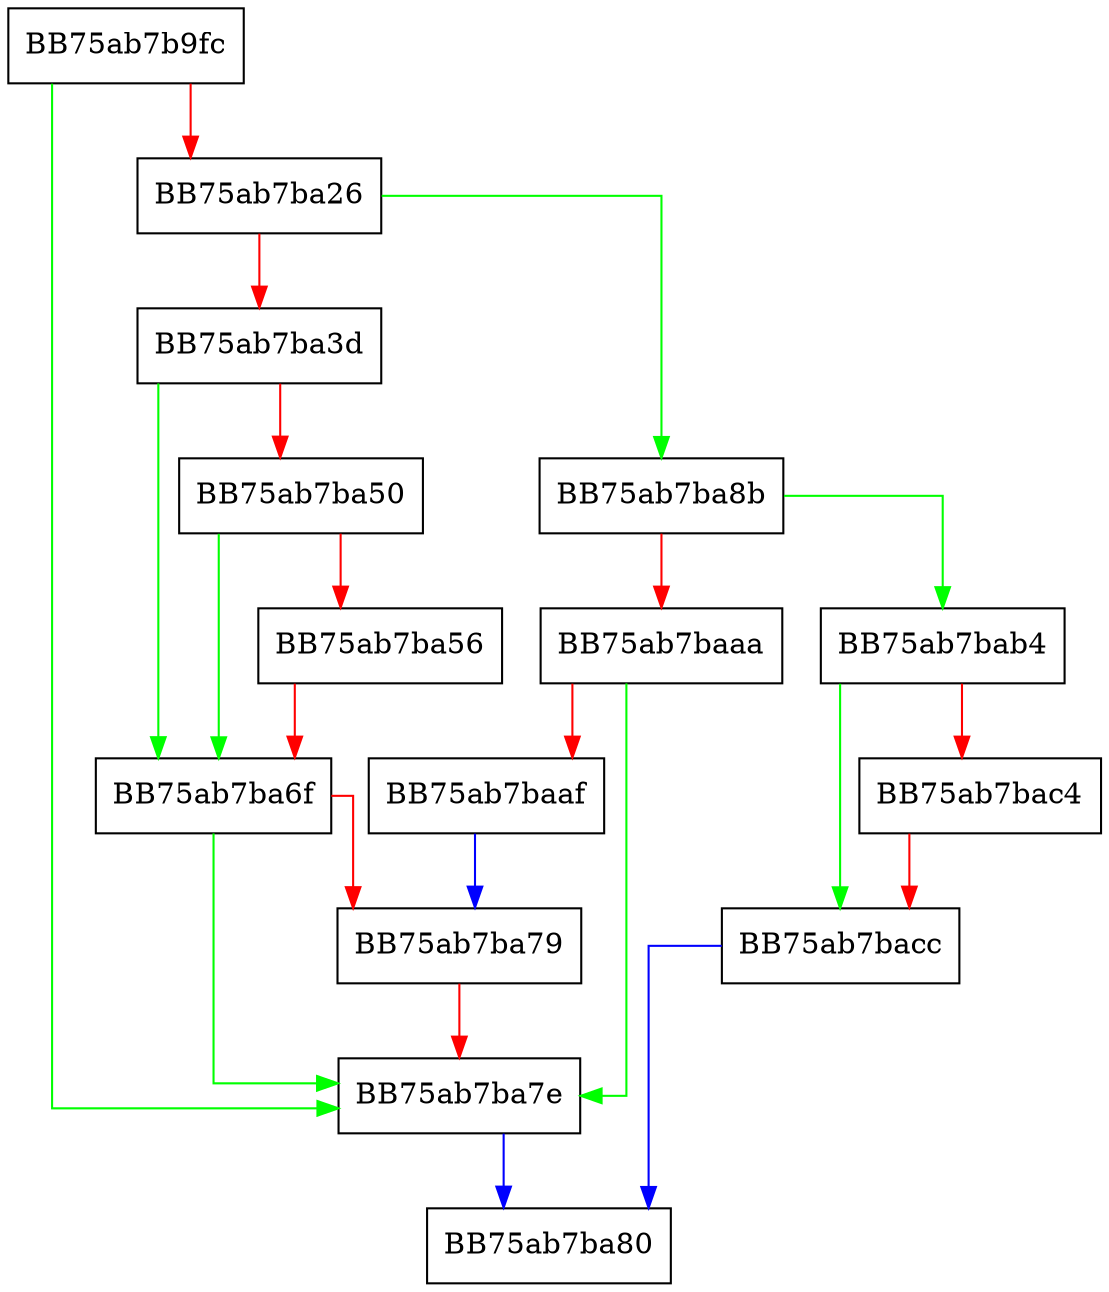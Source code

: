 digraph IsCleanFileEligible {
  node [shape="box"];
  graph [splines=ortho];
  BB75ab7b9fc -> BB75ab7ba7e [color="green"];
  BB75ab7b9fc -> BB75ab7ba26 [color="red"];
  BB75ab7ba26 -> BB75ab7ba8b [color="green"];
  BB75ab7ba26 -> BB75ab7ba3d [color="red"];
  BB75ab7ba3d -> BB75ab7ba6f [color="green"];
  BB75ab7ba3d -> BB75ab7ba50 [color="red"];
  BB75ab7ba50 -> BB75ab7ba6f [color="green"];
  BB75ab7ba50 -> BB75ab7ba56 [color="red"];
  BB75ab7ba56 -> BB75ab7ba6f [color="red"];
  BB75ab7ba6f -> BB75ab7ba7e [color="green"];
  BB75ab7ba6f -> BB75ab7ba79 [color="red"];
  BB75ab7ba79 -> BB75ab7ba7e [color="red"];
  BB75ab7ba7e -> BB75ab7ba80 [color="blue"];
  BB75ab7ba8b -> BB75ab7bab4 [color="green"];
  BB75ab7ba8b -> BB75ab7baaa [color="red"];
  BB75ab7baaa -> BB75ab7ba7e [color="green"];
  BB75ab7baaa -> BB75ab7baaf [color="red"];
  BB75ab7baaf -> BB75ab7ba79 [color="blue"];
  BB75ab7bab4 -> BB75ab7bacc [color="green"];
  BB75ab7bab4 -> BB75ab7bac4 [color="red"];
  BB75ab7bac4 -> BB75ab7bacc [color="red"];
  BB75ab7bacc -> BB75ab7ba80 [color="blue"];
}